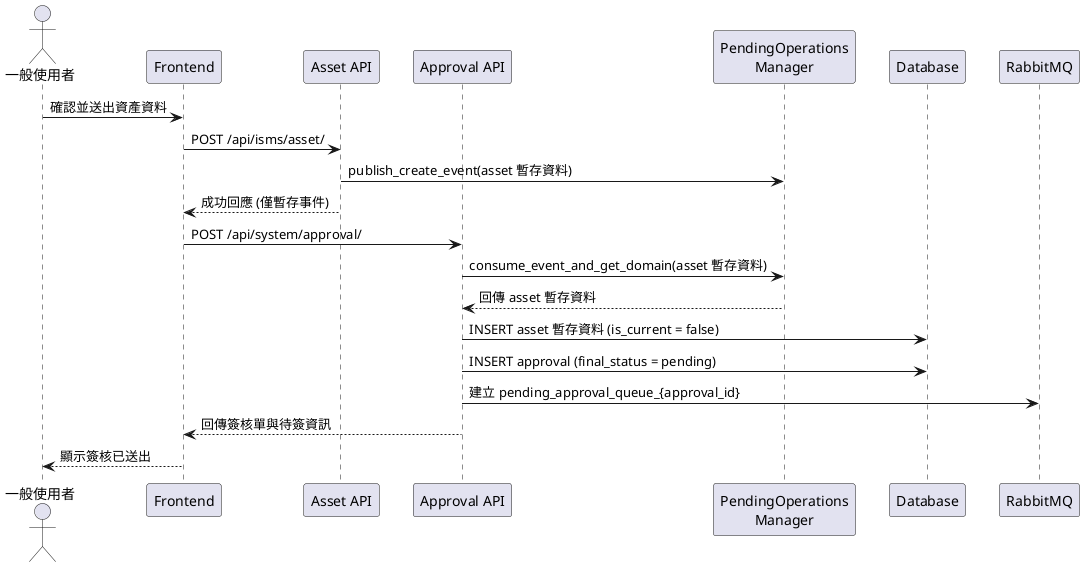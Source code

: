 @startuml
skinparam ParticipantPadding 12
skinparam BoxPadding 6

actor User as "一般使用者"
participant Frontend
participant "Asset API" as AssetAPI
participant "Approval API" as ApprovalAPI
participant "PendingOperations\nManager" as POM
participant Database
participant "RabbitMQ" as MQ

User -> Frontend: 確認並送出資產資料
Frontend -> AssetAPI: POST /api/isms/asset/
AssetAPI -> POM: publish_create_event(asset 暫存資料)
AssetAPI --> Frontend: 成功回應 (僅暫存事件)
Frontend -> ApprovalAPI: POST /api/system/approval/
ApprovalAPI -> POM: consume_event_and_get_domain(asset 暫存資料)
POM --> ApprovalAPI: 回傳 asset 暫存資料
ApprovalAPI -> Database: INSERT asset 暫存資料 (is_current = false)
ApprovalAPI -> Database: INSERT approval (final_status = pending)
ApprovalAPI -> MQ: 建立 pending_approval_queue_{approval_id}
ApprovalAPI --> Frontend: 回傳簽核單與待簽資訊
Frontend --> User: 顯示簽核已送出

@enduml